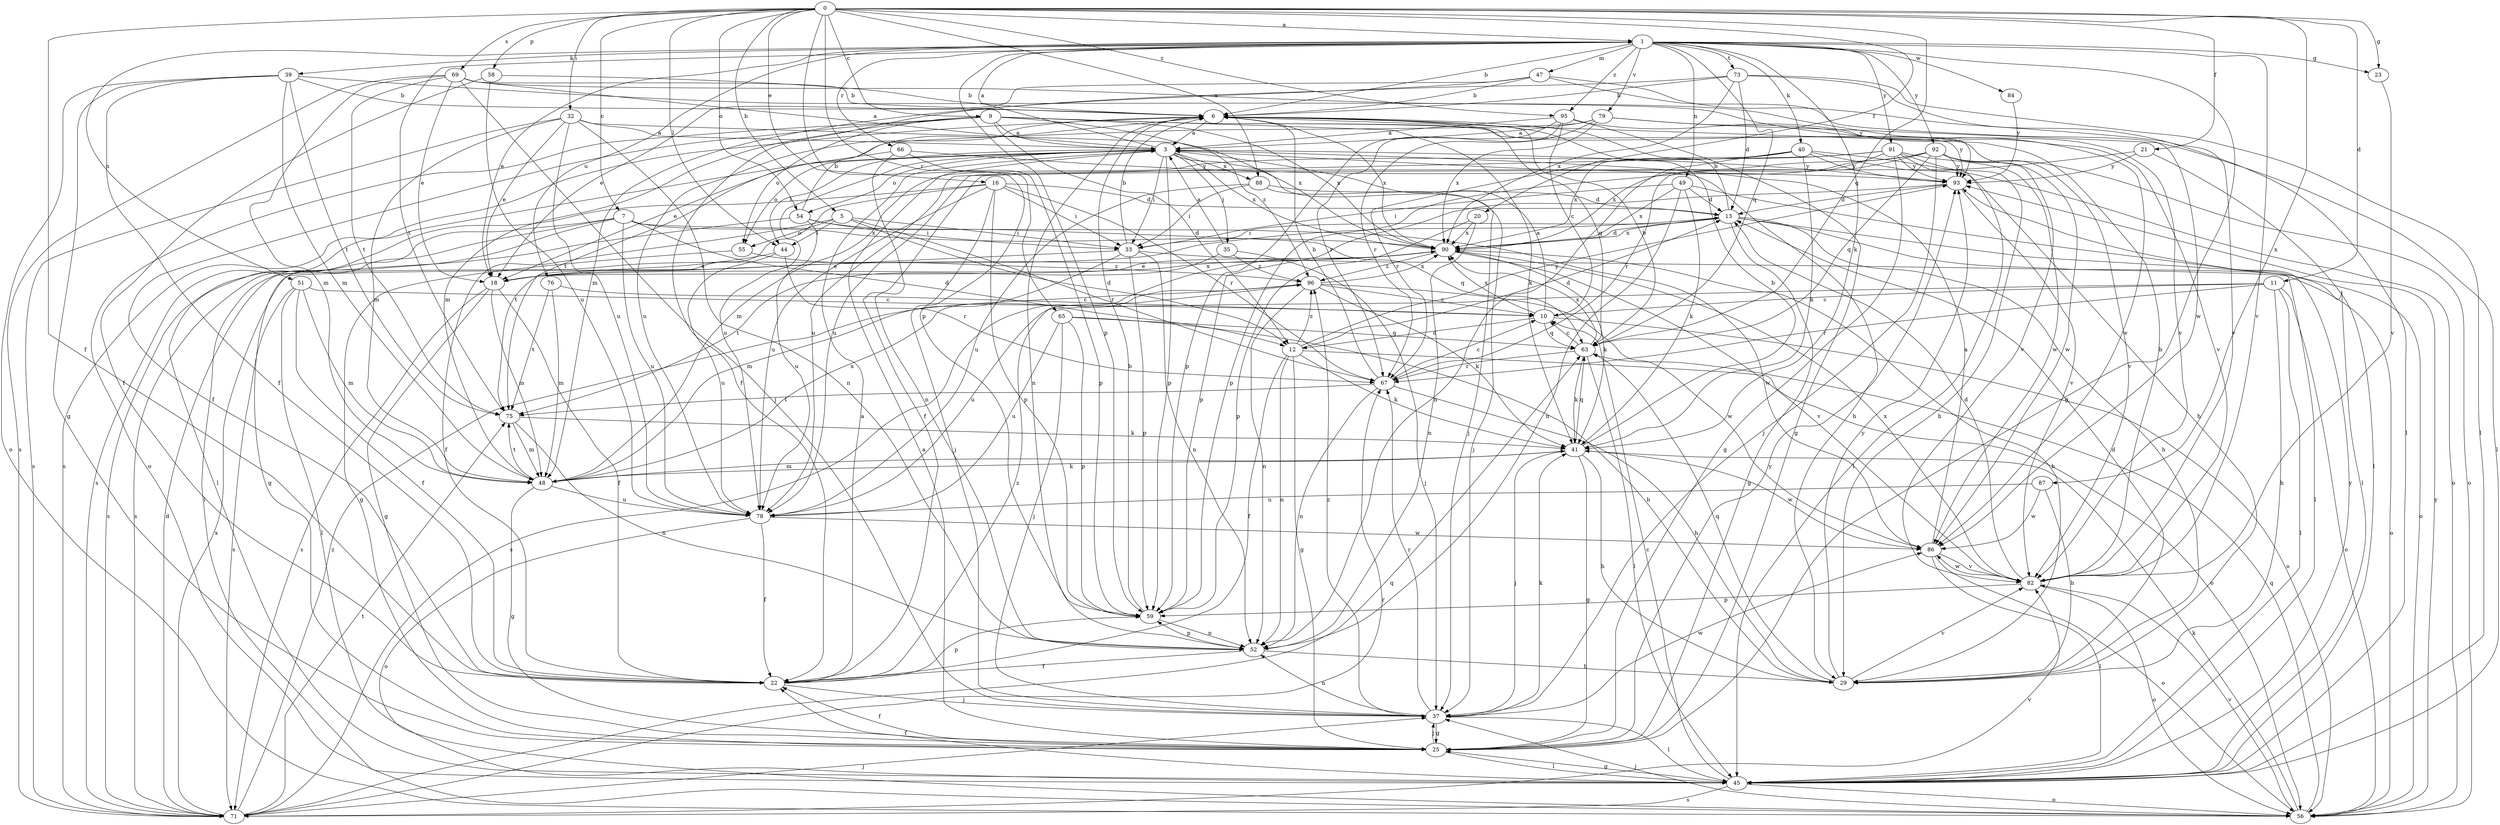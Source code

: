 strict digraph  {
0;
1;
3;
5;
6;
7;
9;
10;
11;
12;
13;
16;
18;
20;
21;
22;
23;
25;
29;
32;
33;
35;
37;
39;
40;
41;
44;
45;
47;
48;
49;
51;
52;
54;
55;
56;
58;
59;
63;
65;
66;
67;
69;
71;
73;
75;
76;
78;
79;
82;
84;
86;
87;
88;
90;
91;
92;
93;
95;
96;
0 -> 1  [label=a];
0 -> 5  [label=b];
0 -> 7  [label=c];
0 -> 9  [label=c];
0 -> 11  [label=d];
0 -> 16  [label=e];
0 -> 20  [label=f];
0 -> 21  [label=f];
0 -> 22  [label=f];
0 -> 23  [label=g];
0 -> 32  [label=i];
0 -> 44  [label=l];
0 -> 54  [label=o];
0 -> 58  [label=p];
0 -> 59  [label=p];
0 -> 63  [label=q];
0 -> 65  [label=r];
0 -> 69  [label=s];
0 -> 87  [label=x];
0 -> 88  [label=x];
0 -> 95  [label=z];
1 -> 6  [label=b];
1 -> 18  [label=e];
1 -> 23  [label=g];
1 -> 25  [label=g];
1 -> 39  [label=k];
1 -> 40  [label=k];
1 -> 41  [label=k];
1 -> 47  [label=m];
1 -> 49  [label=n];
1 -> 51  [label=n];
1 -> 59  [label=p];
1 -> 63  [label=q];
1 -> 66  [label=r];
1 -> 73  [label=t];
1 -> 75  [label=t];
1 -> 76  [label=u];
1 -> 79  [label=v];
1 -> 82  [label=v];
1 -> 84  [label=w];
1 -> 91  [label=y];
1 -> 92  [label=y];
1 -> 95  [label=z];
3 -> 1  [label=a];
3 -> 29  [label=h];
3 -> 33  [label=i];
3 -> 35  [label=j];
3 -> 37  [label=j];
3 -> 44  [label=l];
3 -> 54  [label=o];
3 -> 55  [label=o];
3 -> 59  [label=p];
3 -> 71  [label=s];
3 -> 78  [label=u];
3 -> 88  [label=x];
3 -> 90  [label=x];
3 -> 93  [label=y];
5 -> 12  [label=d];
5 -> 22  [label=f];
5 -> 33  [label=i];
5 -> 44  [label=l];
5 -> 55  [label=o];
5 -> 67  [label=r];
6 -> 3  [label=a];
6 -> 52  [label=n];
6 -> 63  [label=q];
6 -> 71  [label=s];
6 -> 78  [label=u];
6 -> 90  [label=x];
7 -> 12  [label=d];
7 -> 25  [label=g];
7 -> 45  [label=l];
7 -> 71  [label=s];
7 -> 78  [label=u];
7 -> 86  [label=w];
7 -> 90  [label=x];
9 -> 3  [label=a];
9 -> 12  [label=d];
9 -> 22  [label=f];
9 -> 41  [label=k];
9 -> 48  [label=m];
9 -> 55  [label=o];
9 -> 56  [label=o];
9 -> 82  [label=v];
9 -> 90  [label=x];
9 -> 93  [label=y];
9 -> 96  [label=z];
10 -> 3  [label=a];
10 -> 12  [label=d];
10 -> 56  [label=o];
10 -> 63  [label=q];
10 -> 90  [label=x];
11 -> 10  [label=c];
11 -> 29  [label=h];
11 -> 45  [label=l];
11 -> 56  [label=o];
11 -> 67  [label=r];
11 -> 78  [label=u];
12 -> 13  [label=d];
12 -> 22  [label=f];
12 -> 25  [label=g];
12 -> 41  [label=k];
12 -> 52  [label=n];
12 -> 56  [label=o];
12 -> 93  [label=y];
12 -> 96  [label=z];
13 -> 6  [label=b];
13 -> 25  [label=g];
13 -> 29  [label=h];
13 -> 33  [label=i];
13 -> 45  [label=l];
13 -> 56  [label=o];
13 -> 90  [label=x];
16 -> 13  [label=d];
16 -> 33  [label=i];
16 -> 37  [label=j];
16 -> 45  [label=l];
16 -> 59  [label=p];
16 -> 67  [label=r];
16 -> 75  [label=t];
16 -> 78  [label=u];
18 -> 22  [label=f];
18 -> 25  [label=g];
18 -> 48  [label=m];
18 -> 71  [label=s];
18 -> 90  [label=x];
20 -> 52  [label=n];
20 -> 59  [label=p];
20 -> 90  [label=x];
21 -> 22  [label=f];
21 -> 45  [label=l];
21 -> 93  [label=y];
22 -> 3  [label=a];
22 -> 37  [label=j];
22 -> 59  [label=p];
22 -> 96  [label=z];
23 -> 82  [label=v];
25 -> 3  [label=a];
25 -> 22  [label=f];
25 -> 37  [label=j];
25 -> 45  [label=l];
25 -> 93  [label=y];
29 -> 13  [label=d];
29 -> 63  [label=q];
29 -> 82  [label=v];
29 -> 93  [label=y];
32 -> 3  [label=a];
32 -> 18  [label=e];
32 -> 48  [label=m];
32 -> 52  [label=n];
32 -> 71  [label=s];
32 -> 78  [label=u];
32 -> 90  [label=x];
33 -> 6  [label=b];
33 -> 18  [label=e];
33 -> 48  [label=m];
33 -> 52  [label=n];
33 -> 56  [label=o];
33 -> 59  [label=p];
35 -> 3  [label=a];
35 -> 37  [label=j];
35 -> 75  [label=t];
35 -> 96  [label=z];
37 -> 25  [label=g];
37 -> 41  [label=k];
37 -> 45  [label=l];
37 -> 52  [label=n];
37 -> 67  [label=r];
37 -> 86  [label=w];
37 -> 96  [label=z];
39 -> 6  [label=b];
39 -> 22  [label=f];
39 -> 25  [label=g];
39 -> 48  [label=m];
39 -> 56  [label=o];
39 -> 75  [label=t];
39 -> 93  [label=y];
40 -> 29  [label=h];
40 -> 41  [label=k];
40 -> 52  [label=n];
40 -> 56  [label=o];
40 -> 67  [label=r];
40 -> 90  [label=x];
40 -> 93  [label=y];
41 -> 6  [label=b];
41 -> 25  [label=g];
41 -> 29  [label=h];
41 -> 37  [label=j];
41 -> 48  [label=m];
41 -> 63  [label=q];
41 -> 86  [label=w];
44 -> 18  [label=e];
44 -> 67  [label=r];
44 -> 78  [label=u];
45 -> 10  [label=c];
45 -> 22  [label=f];
45 -> 25  [label=g];
45 -> 56  [label=o];
45 -> 71  [label=s];
45 -> 93  [label=y];
47 -> 6  [label=b];
47 -> 18  [label=e];
47 -> 22  [label=f];
47 -> 45  [label=l];
47 -> 86  [label=w];
48 -> 25  [label=g];
48 -> 41  [label=k];
48 -> 75  [label=t];
48 -> 78  [label=u];
48 -> 90  [label=x];
49 -> 13  [label=d];
49 -> 33  [label=i];
49 -> 41  [label=k];
49 -> 45  [label=l];
49 -> 52  [label=n];
49 -> 90  [label=x];
51 -> 10  [label=c];
51 -> 22  [label=f];
51 -> 45  [label=l];
51 -> 48  [label=m];
51 -> 71  [label=s];
52 -> 22  [label=f];
52 -> 29  [label=h];
52 -> 59  [label=p];
54 -> 6  [label=b];
54 -> 33  [label=i];
54 -> 63  [label=q];
54 -> 71  [label=s];
54 -> 78  [label=u];
55 -> 25  [label=g];
55 -> 96  [label=z];
56 -> 37  [label=j];
56 -> 41  [label=k];
56 -> 63  [label=q];
56 -> 82  [label=v];
56 -> 93  [label=y];
58 -> 6  [label=b];
58 -> 22  [label=f];
58 -> 78  [label=u];
59 -> 6  [label=b];
59 -> 52  [label=n];
63 -> 6  [label=b];
63 -> 10  [label=c];
63 -> 41  [label=k];
63 -> 45  [label=l];
63 -> 67  [label=r];
63 -> 90  [label=x];
65 -> 29  [label=h];
65 -> 37  [label=j];
65 -> 59  [label=p];
65 -> 63  [label=q];
65 -> 78  [label=u];
66 -> 18  [label=e];
66 -> 52  [label=n];
66 -> 59  [label=p];
66 -> 93  [label=y];
67 -> 6  [label=b];
67 -> 10  [label=c];
67 -> 29  [label=h];
67 -> 52  [label=n];
67 -> 75  [label=t];
69 -> 3  [label=a];
69 -> 6  [label=b];
69 -> 18  [label=e];
69 -> 37  [label=j];
69 -> 48  [label=m];
69 -> 71  [label=s];
69 -> 75  [label=t];
69 -> 82  [label=v];
71 -> 13  [label=d];
71 -> 37  [label=j];
71 -> 63  [label=q];
71 -> 67  [label=r];
71 -> 75  [label=t];
71 -> 82  [label=v];
71 -> 90  [label=x];
71 -> 96  [label=z];
73 -> 6  [label=b];
73 -> 13  [label=d];
73 -> 45  [label=l];
73 -> 48  [label=m];
73 -> 82  [label=v];
73 -> 90  [label=x];
75 -> 41  [label=k];
75 -> 48  [label=m];
75 -> 52  [label=n];
76 -> 10  [label=c];
76 -> 48  [label=m];
76 -> 75  [label=t];
78 -> 22  [label=f];
78 -> 56  [label=o];
78 -> 86  [label=w];
79 -> 3  [label=a];
79 -> 45  [label=l];
79 -> 67  [label=r];
79 -> 75  [label=t];
79 -> 86  [label=w];
79 -> 90  [label=x];
82 -> 6  [label=b];
82 -> 13  [label=d];
82 -> 56  [label=o];
82 -> 59  [label=p];
82 -> 86  [label=w];
82 -> 90  [label=x];
84 -> 93  [label=y];
86 -> 3  [label=a];
86 -> 45  [label=l];
86 -> 56  [label=o];
86 -> 82  [label=v];
87 -> 29  [label=h];
87 -> 78  [label=u];
87 -> 86  [label=w];
88 -> 13  [label=d];
88 -> 33  [label=i];
88 -> 37  [label=j];
88 -> 78  [label=u];
90 -> 13  [label=d];
90 -> 18  [label=e];
90 -> 29  [label=h];
90 -> 41  [label=k];
90 -> 82  [label=v];
90 -> 96  [label=z];
91 -> 25  [label=g];
91 -> 29  [label=h];
91 -> 45  [label=l];
91 -> 48  [label=m];
91 -> 78  [label=u];
91 -> 86  [label=w];
91 -> 90  [label=x];
91 -> 93  [label=y];
92 -> 37  [label=j];
92 -> 56  [label=o];
92 -> 59  [label=p];
92 -> 63  [label=q];
92 -> 67  [label=r];
92 -> 78  [label=u];
92 -> 82  [label=v];
92 -> 86  [label=w];
92 -> 93  [label=y];
93 -> 13  [label=d];
93 -> 59  [label=p];
93 -> 82  [label=v];
95 -> 3  [label=a];
95 -> 10  [label=c];
95 -> 25  [label=g];
95 -> 59  [label=p];
95 -> 67  [label=r];
95 -> 82  [label=v];
96 -> 10  [label=c];
96 -> 41  [label=k];
96 -> 52  [label=n];
96 -> 71  [label=s];
96 -> 86  [label=w];
96 -> 90  [label=x];
}
